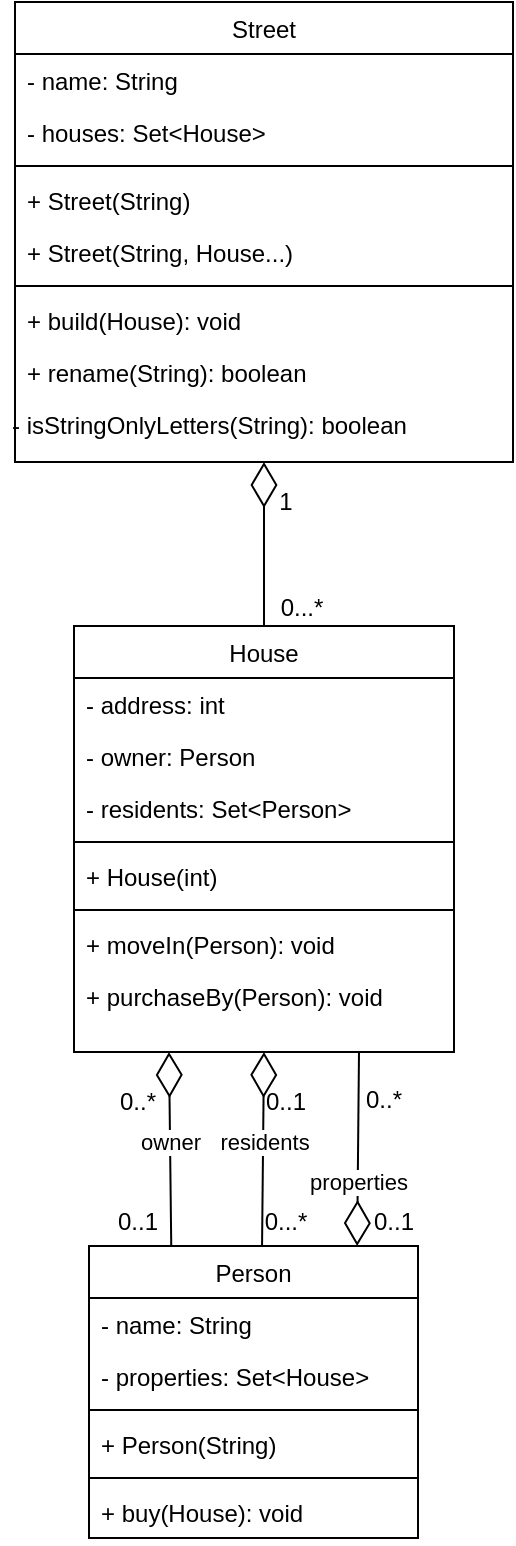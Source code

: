 <mxfile version="13.6.2" type="device" pages="2"><diagram id="C5RBs43oDa-KdzZeNtuy" name="Class diagram"><mxGraphModel dx="1086" dy="806" grid="1" gridSize="10" guides="1" tooltips="1" connect="1" arrows="1" fold="1" page="1" pageScale="1" pageWidth="827" pageHeight="1169" math="0" shadow="0"><root><mxCell id="WIyWlLk6GJQsqaUBKTNV-0"/><mxCell id="WIyWlLk6GJQsqaUBKTNV-1" parent="WIyWlLk6GJQsqaUBKTNV-0"/><mxCell id="44R11H97Xbmms-NBSQaq-24" style="rounded=0;orthogonalLoop=1;jettySize=auto;html=1;entryX=0.5;entryY=1;entryDx=0;entryDy=0;endArrow=diamondThin;endFill=0;endSize=20;" parent="WIyWlLk6GJQsqaUBKTNV-1" source="44R11H97Xbmms-NBSQaq-2" target="44R11H97Xbmms-NBSQaq-10" edge="1"><mxGeometry relative="1" as="geometry"><mxPoint x="414" y="300" as="targetPoint"/></mxGeometry></mxCell><mxCell id="44R11H97Xbmms-NBSQaq-26" value="properties" style="rounded=0;orthogonalLoop=1;jettySize=auto;html=1;exitX=0.75;exitY=1;exitDx=0;exitDy=0;endArrow=diamondThin;endFill=0;endSize=20;entryX=0.815;entryY=0;entryDx=0;entryDy=0;entryPerimeter=0;" parent="WIyWlLk6GJQsqaUBKTNV-1" source="44R11H97Xbmms-NBSQaq-2" target="zkfFHV4jXpPFQw0GAbJ--0" edge="1"><mxGeometry x="0.34" relative="1" as="geometry"><mxPoint x="472" y="737" as="targetPoint"/><mxPoint as="offset"/></mxGeometry></mxCell><mxCell id="44R11H97Xbmms-NBSQaq-2" value="House" style="swimlane;fontStyle=0;align=center;verticalAlign=top;childLayout=stackLayout;horizontal=1;startSize=26;horizontalStack=0;resizeParent=1;resizeLast=0;collapsible=1;marginBottom=0;rounded=0;shadow=0;strokeWidth=1;" parent="WIyWlLk6GJQsqaUBKTNV-1" vertex="1"><mxGeometry x="328" y="372" width="190" height="213" as="geometry"><mxRectangle x="230" y="140" width="160" height="26" as="alternateBounds"/></mxGeometry></mxCell><mxCell id="44R11H97Xbmms-NBSQaq-3" value="- address: int" style="text;align=left;verticalAlign=top;spacingLeft=4;spacingRight=4;overflow=hidden;rotatable=0;points=[[0,0.5],[1,0.5]];portConstraint=eastwest;" parent="44R11H97Xbmms-NBSQaq-2" vertex="1"><mxGeometry y="26" width="190" height="26" as="geometry"/></mxCell><mxCell id="44R11H97Xbmms-NBSQaq-4" value="- owner: Person" style="text;align=left;verticalAlign=top;spacingLeft=4;spacingRight=4;overflow=hidden;rotatable=0;points=[[0,0.5],[1,0.5]];portConstraint=eastwest;rounded=0;shadow=0;html=0;" parent="44R11H97Xbmms-NBSQaq-2" vertex="1"><mxGeometry y="52" width="190" height="26" as="geometry"/></mxCell><mxCell id="44R11H97Xbmms-NBSQaq-8" value="- residents: Set&lt;Person&gt;" style="text;align=left;verticalAlign=top;spacingLeft=4;spacingRight=4;overflow=hidden;rotatable=0;points=[[0,0.5],[1,0.5]];portConstraint=eastwest;rounded=0;shadow=0;html=0;" parent="44R11H97Xbmms-NBSQaq-2" vertex="1"><mxGeometry y="78" width="190" height="26" as="geometry"/></mxCell><mxCell id="44R11H97Xbmms-NBSQaq-5" value="" style="line;html=1;strokeWidth=1;align=left;verticalAlign=middle;spacingTop=-1;spacingLeft=3;spacingRight=3;rotatable=0;labelPosition=right;points=[];portConstraint=eastwest;" parent="44R11H97Xbmms-NBSQaq-2" vertex="1"><mxGeometry y="104" width="190" height="8" as="geometry"/></mxCell><mxCell id="44R11H97Xbmms-NBSQaq-6" value="+ House(int)" style="text;align=left;verticalAlign=top;spacingLeft=4;spacingRight=4;overflow=hidden;rotatable=0;points=[[0,0.5],[1,0.5]];portConstraint=eastwest;" parent="44R11H97Xbmms-NBSQaq-2" vertex="1"><mxGeometry y="112" width="190" height="26" as="geometry"/></mxCell><mxCell id="44R11H97Xbmms-NBSQaq-17" value="" style="line;html=1;strokeWidth=1;align=left;verticalAlign=middle;spacingTop=-1;spacingLeft=3;spacingRight=3;rotatable=0;labelPosition=right;points=[];portConstraint=eastwest;" parent="44R11H97Xbmms-NBSQaq-2" vertex="1"><mxGeometry y="138" width="190" height="8" as="geometry"/></mxCell><mxCell id="44R11H97Xbmms-NBSQaq-7" value="+ moveIn(Person): void" style="text;align=left;verticalAlign=top;spacingLeft=4;spacingRight=4;overflow=hidden;rotatable=0;points=[[0,0.5],[1,0.5]];portConstraint=eastwest;" parent="44R11H97Xbmms-NBSQaq-2" vertex="1"><mxGeometry y="146" width="190" height="26" as="geometry"/></mxCell><mxCell id="44R11H97Xbmms-NBSQaq-9" value="+ purchaseBy(Person): void" style="text;align=left;verticalAlign=top;spacingLeft=4;spacingRight=4;overflow=hidden;rotatable=0;points=[[0,0.5],[1,0.5]];portConstraint=eastwest;" parent="44R11H97Xbmms-NBSQaq-2" vertex="1"><mxGeometry y="172" width="190" height="26" as="geometry"/></mxCell><mxCell id="44R11H97Xbmms-NBSQaq-25" style="rounded=0;orthogonalLoop=1;jettySize=auto;html=1;endArrow=diamondThin;endFill=0;endSize=20;entryX=0.25;entryY=1;entryDx=0;entryDy=0;exitX=0.25;exitY=0;exitDx=0;exitDy=0;" parent="WIyWlLk6GJQsqaUBKTNV-1" source="zkfFHV4jXpPFQw0GAbJ--0" target="44R11H97Xbmms-NBSQaq-2" edge="1"><mxGeometry relative="1" as="geometry"><mxPoint x="414" y="610" as="targetPoint"/></mxGeometry></mxCell><mxCell id="RS3pbsvOPRK0f2re0Lih-5" value="owner" style="edgeLabel;html=1;align=center;verticalAlign=middle;resizable=0;points=[];" parent="44R11H97Xbmms-NBSQaq-25" vertex="1" connectable="0"><mxGeometry x="-0.134" relative="1" as="geometry"><mxPoint y="-10" as="offset"/></mxGeometry></mxCell><mxCell id="44R11H97Xbmms-NBSQaq-21" value="- isStringOnlyLetters(String): boolean" style="text;align=left;verticalAlign=top;spacingLeft=4;spacingRight=4;overflow=hidden;rotatable=0;points=[[0,0.5],[1,0.5]];portConstraint=eastwest;" parent="WIyWlLk6GJQsqaUBKTNV-1" vertex="1"><mxGeometry x="291" y="258" width="246" height="26" as="geometry"/></mxCell><mxCell id="44R11H97Xbmms-NBSQaq-27" style="edgeStyle=none;rounded=0;orthogonalLoop=1;jettySize=auto;html=1;endArrow=diamondThin;endFill=0;endSize=20;entryX=0.5;entryY=1;entryDx=0;entryDy=0;exitX=0.526;exitY=0;exitDx=0;exitDy=0;exitPerimeter=0;" parent="WIyWlLk6GJQsqaUBKTNV-1" source="zkfFHV4jXpPFQw0GAbJ--0" target="44R11H97Xbmms-NBSQaq-2" edge="1"><mxGeometry relative="1" as="geometry"><mxPoint x="423" y="585" as="targetPoint"/></mxGeometry></mxCell><mxCell id="RS3pbsvOPRK0f2re0Lih-4" value="residents" style="edgeLabel;html=1;align=center;verticalAlign=middle;resizable=0;points=[];" parent="44R11H97Xbmms-NBSQaq-27" vertex="1" connectable="0"><mxGeometry x="-0.144" y="-1" relative="1" as="geometry"><mxPoint x="-0.44" y="-10.51" as="offset"/></mxGeometry></mxCell><mxCell id="zkfFHV4jXpPFQw0GAbJ--0" value="Person" style="swimlane;fontStyle=0;align=center;verticalAlign=top;childLayout=stackLayout;horizontal=1;startSize=26;horizontalStack=0;resizeParent=1;resizeLast=0;collapsible=1;marginBottom=0;rounded=0;shadow=0;strokeWidth=1;" parent="WIyWlLk6GJQsqaUBKTNV-1" vertex="1"><mxGeometry x="335.5" y="682" width="164.5" height="146" as="geometry"><mxRectangle x="230" y="140" width="160" height="26" as="alternateBounds"/></mxGeometry></mxCell><mxCell id="zkfFHV4jXpPFQw0GAbJ--1" value="- name: String" style="text;align=left;verticalAlign=top;spacingLeft=4;spacingRight=4;overflow=hidden;rotatable=0;points=[[0,0.5],[1,0.5]];portConstraint=eastwest;" parent="zkfFHV4jXpPFQw0GAbJ--0" vertex="1"><mxGeometry y="26" width="164.5" height="26" as="geometry"/></mxCell><mxCell id="zkfFHV4jXpPFQw0GAbJ--2" value="- properties: Set&lt;House&gt;" style="text;align=left;verticalAlign=top;spacingLeft=4;spacingRight=4;overflow=hidden;rotatable=0;points=[[0,0.5],[1,0.5]];portConstraint=eastwest;rounded=0;shadow=0;html=0;" parent="zkfFHV4jXpPFQw0GAbJ--0" vertex="1"><mxGeometry y="52" width="164.5" height="26" as="geometry"/></mxCell><mxCell id="zkfFHV4jXpPFQw0GAbJ--4" value="" style="line;html=1;strokeWidth=1;align=left;verticalAlign=middle;spacingTop=-1;spacingLeft=3;spacingRight=3;rotatable=0;labelPosition=right;points=[];portConstraint=eastwest;" parent="zkfFHV4jXpPFQw0GAbJ--0" vertex="1"><mxGeometry y="78" width="164.5" height="8" as="geometry"/></mxCell><mxCell id="zkfFHV4jXpPFQw0GAbJ--5" value="+ Person(String)" style="text;align=left;verticalAlign=top;spacingLeft=4;spacingRight=4;overflow=hidden;rotatable=0;points=[[0,0.5],[1,0.5]];portConstraint=eastwest;" parent="zkfFHV4jXpPFQw0GAbJ--0" vertex="1"><mxGeometry y="86" width="164.5" height="26" as="geometry"/></mxCell><mxCell id="44R11H97Xbmms-NBSQaq-16" value="" style="line;html=1;strokeWidth=1;align=left;verticalAlign=middle;spacingTop=-1;spacingLeft=3;spacingRight=3;rotatable=0;labelPosition=right;points=[];portConstraint=eastwest;" parent="zkfFHV4jXpPFQw0GAbJ--0" vertex="1"><mxGeometry y="112" width="164.5" height="8" as="geometry"/></mxCell><mxCell id="44R11H97Xbmms-NBSQaq-1" value="+ buy(House): void" style="text;align=left;verticalAlign=top;spacingLeft=4;spacingRight=4;overflow=hidden;rotatable=0;points=[[0,0.5],[1,0.5]];portConstraint=eastwest;" parent="zkfFHV4jXpPFQw0GAbJ--0" vertex="1"><mxGeometry y="120" width="164.5" height="26" as="geometry"/></mxCell><mxCell id="44R11H97Xbmms-NBSQaq-28" value="1" style="text;html=1;strokeColor=none;fillColor=none;align=center;verticalAlign=middle;whiteSpace=wrap;rounded=0;" parent="WIyWlLk6GJQsqaUBKTNV-1" vertex="1"><mxGeometry x="414" y="300" width="40" height="20" as="geometry"/></mxCell><mxCell id="44R11H97Xbmms-NBSQaq-29" value="0...*" style="text;html=1;strokeColor=none;fillColor=none;align=center;verticalAlign=middle;whiteSpace=wrap;rounded=0;" parent="WIyWlLk6GJQsqaUBKTNV-1" vertex="1"><mxGeometry x="422" y="353" width="40" height="20" as="geometry"/></mxCell><mxCell id="44R11H97Xbmms-NBSQaq-31" value="0..*" style="text;html=1;strokeColor=none;fillColor=none;align=center;verticalAlign=middle;whiteSpace=wrap;rounded=0;" parent="WIyWlLk6GJQsqaUBKTNV-1" vertex="1"><mxGeometry x="463" y="599" width="40" height="20" as="geometry"/></mxCell><mxCell id="44R11H97Xbmms-NBSQaq-32" value="0..1" style="text;html=1;strokeColor=none;fillColor=none;align=center;verticalAlign=middle;whiteSpace=wrap;rounded=0;" parent="WIyWlLk6GJQsqaUBKTNV-1" vertex="1"><mxGeometry x="468" y="660" width="40" height="20" as="geometry"/></mxCell><mxCell id="44R11H97Xbmms-NBSQaq-33" value="0..1" style="text;html=1;strokeColor=none;fillColor=none;align=center;verticalAlign=middle;whiteSpace=wrap;rounded=0;" parent="WIyWlLk6GJQsqaUBKTNV-1" vertex="1"><mxGeometry x="414" y="600" width="40" height="20" as="geometry"/></mxCell><mxCell id="44R11H97Xbmms-NBSQaq-34" value="0...*" style="text;html=1;strokeColor=none;fillColor=none;align=center;verticalAlign=middle;whiteSpace=wrap;rounded=0;" parent="WIyWlLk6GJQsqaUBKTNV-1" vertex="1"><mxGeometry x="414" y="660" width="40" height="20" as="geometry"/></mxCell><mxCell id="44R11H97Xbmms-NBSQaq-35" value="0..*" style="text;html=1;strokeColor=none;fillColor=none;align=center;verticalAlign=middle;whiteSpace=wrap;rounded=0;" parent="WIyWlLk6GJQsqaUBKTNV-1" vertex="1"><mxGeometry x="340" y="600" width="40" height="20" as="geometry"/></mxCell><mxCell id="44R11H97Xbmms-NBSQaq-36" value="0..1" style="text;html=1;strokeColor=none;fillColor=none;align=center;verticalAlign=middle;whiteSpace=wrap;rounded=0;" parent="WIyWlLk6GJQsqaUBKTNV-1" vertex="1"><mxGeometry x="340" y="660" width="40" height="20" as="geometry"/></mxCell><mxCell id="44R11H97Xbmms-NBSQaq-10" value="Street" style="swimlane;fontStyle=0;align=center;verticalAlign=top;childLayout=stackLayout;horizontal=1;startSize=26;horizontalStack=0;resizeParent=1;resizeLast=0;collapsible=1;marginBottom=0;rounded=0;shadow=0;strokeWidth=1;" parent="WIyWlLk6GJQsqaUBKTNV-1" vertex="1"><mxGeometry x="298.5" y="60" width="249" height="230" as="geometry"><mxRectangle x="230" y="140" width="160" height="26" as="alternateBounds"/></mxGeometry></mxCell><mxCell id="44R11H97Xbmms-NBSQaq-11" value="- name: String" style="text;align=left;verticalAlign=top;spacingLeft=4;spacingRight=4;overflow=hidden;rotatable=0;points=[[0,0.5],[1,0.5]];portConstraint=eastwest;" parent="44R11H97Xbmms-NBSQaq-10" vertex="1"><mxGeometry y="26" width="249" height="26" as="geometry"/></mxCell><mxCell id="44R11H97Xbmms-NBSQaq-12" value="- houses: Set&lt;House&gt;" style="text;align=left;verticalAlign=top;spacingLeft=4;spacingRight=4;overflow=hidden;rotatable=0;points=[[0,0.5],[1,0.5]];portConstraint=eastwest;rounded=0;shadow=0;html=0;" parent="44R11H97Xbmms-NBSQaq-10" vertex="1"><mxGeometry y="52" width="249" height="26" as="geometry"/></mxCell><mxCell id="44R11H97Xbmms-NBSQaq-13" value="" style="line;html=1;strokeWidth=1;align=left;verticalAlign=middle;spacingTop=-1;spacingLeft=3;spacingRight=3;rotatable=0;labelPosition=right;points=[];portConstraint=eastwest;" parent="44R11H97Xbmms-NBSQaq-10" vertex="1"><mxGeometry y="78" width="249" height="8" as="geometry"/></mxCell><mxCell id="44R11H97Xbmms-NBSQaq-14" value="+ Street(String)" style="text;align=left;verticalAlign=top;spacingLeft=4;spacingRight=4;overflow=hidden;rotatable=0;points=[[0,0.5],[1,0.5]];portConstraint=eastwest;" parent="44R11H97Xbmms-NBSQaq-10" vertex="1"><mxGeometry y="86" width="249" height="26" as="geometry"/></mxCell><mxCell id="44R11H97Xbmms-NBSQaq-15" value="+ Street(String, House...)" style="text;align=left;verticalAlign=top;spacingLeft=4;spacingRight=4;overflow=hidden;rotatable=0;points=[[0,0.5],[1,0.5]];portConstraint=eastwest;" parent="44R11H97Xbmms-NBSQaq-10" vertex="1"><mxGeometry y="112" width="249" height="26" as="geometry"/></mxCell><mxCell id="44R11H97Xbmms-NBSQaq-18" value="" style="line;html=1;strokeWidth=1;align=left;verticalAlign=middle;spacingTop=-1;spacingLeft=3;spacingRight=3;rotatable=0;labelPosition=right;points=[];portConstraint=eastwest;" parent="44R11H97Xbmms-NBSQaq-10" vertex="1"><mxGeometry y="138" width="249" height="8" as="geometry"/></mxCell><mxCell id="44R11H97Xbmms-NBSQaq-19" value="+ build(House): void" style="text;align=left;verticalAlign=top;spacingLeft=4;spacingRight=4;overflow=hidden;rotatable=0;points=[[0,0.5],[1,0.5]];portConstraint=eastwest;" parent="44R11H97Xbmms-NBSQaq-10" vertex="1"><mxGeometry y="146" width="249" height="26" as="geometry"/></mxCell><mxCell id="44R11H97Xbmms-NBSQaq-20" value="+ rename(String): boolean" style="text;align=left;verticalAlign=top;spacingLeft=4;spacingRight=4;overflow=hidden;rotatable=0;points=[[0,0.5],[1,0.5]];portConstraint=eastwest;" parent="44R11H97Xbmms-NBSQaq-10" vertex="1"><mxGeometry y="172" width="249" height="26" as="geometry"/></mxCell></root></mxGraphModel></diagram><diagram id="hkpJVyIlT1MpVjszizhP" name="Street object relationships"><mxGraphModel dx="1022" dy="657" grid="1" gridSize="10" guides="1" tooltips="1" connect="1" arrows="1" fold="1" page="1" pageScale="1" pageWidth="827" pageHeight="1169" math="0" shadow="0"><root><mxCell id="RMeaqfDqUQBMKQxIePVt-0"/><mxCell id="RMeaqfDqUQBMKQxIePVt-1" parent="RMeaqfDqUQBMKQxIePVt-0"/><mxCell id="RMeaqfDqUQBMKQxIePVt-2" value="" style="rounded=0;whiteSpace=wrap;html=1;fillColor=none;fontSize=12;" vertex="1" parent="RMeaqfDqUQBMKQxIePVt-1"><mxGeometry x="306.88" y="597" width="410" height="223" as="geometry"/></mxCell><mxCell id="RMeaqfDqUQBMKQxIePVt-3" value="" style="ellipse;whiteSpace=wrap;html=1;fillColor=none;" vertex="1" parent="RMeaqfDqUQBMKQxIePVt-1"><mxGeometry x="315" y="616.5" width="200" height="150" as="geometry"/></mxCell><mxCell id="RMeaqfDqUQBMKQxIePVt-4" value="" style="ellipse;whiteSpace=wrap;html=1;fillColor=none;" vertex="1" parent="RMeaqfDqUQBMKQxIePVt-1"><mxGeometry x="318.75" y="25.5" width="200" height="150" as="geometry"/></mxCell><mxCell id="RMeaqfDqUQBMKQxIePVt-5" value="&lt;font style=&quot;font-size: 14px;&quot;&gt;House&lt;/font&gt;" style="text;html=1;strokeColor=none;fillColor=none;align=center;verticalAlign=middle;whiteSpace=wrap;rounded=0;fontSize=14;" vertex="1" parent="RMeaqfDqUQBMKQxIePVt-1"><mxGeometry x="398.75" y="35.5" width="40" height="20" as="geometry"/></mxCell><mxCell id="RMeaqfDqUQBMKQxIePVt-6" value="address" style="text;html=1;strokeColor=none;fillColor=none;align=center;verticalAlign=middle;whiteSpace=wrap;rounded=0;fontSize=12;" vertex="1" parent="RMeaqfDqUQBMKQxIePVt-1"><mxGeometry x="378.75" y="75.5" width="40" height="20" as="geometry"/></mxCell><mxCell id="RMeaqfDqUQBMKQxIePVt-7" value="12" style="text;html=1;strokeColor=none;fillColor=none;align=center;verticalAlign=middle;whiteSpace=wrap;rounded=0;fontSize=12;" vertex="1" parent="RMeaqfDqUQBMKQxIePVt-1"><mxGeometry x="426.25" y="75.5" width="40" height="20" as="geometry"/></mxCell><mxCell id="RMeaqfDqUQBMKQxIePVt-8" value="" style="rounded=0;whiteSpace=wrap;html=1;fontSize=12;" vertex="1" parent="RMeaqfDqUQBMKQxIePVt-1"><mxGeometry x="198.75" y="65.5" width="25" height="25" as="geometry"/></mxCell><mxCell id="RMeaqfDqUQBMKQxIePVt-9" value="" style="ellipse;whiteSpace=wrap;html=1;aspect=fixed;fontSize=12;fillColor=#000000;" vertex="1" parent="RMeaqfDqUQBMKQxIePVt-1"><mxGeometry x="206.25" y="73" width="10" height="10" as="geometry"/></mxCell><mxCell id="RMeaqfDqUQBMKQxIePVt-10" value="" style="rounded=0;whiteSpace=wrap;html=1;fontSize=12;" vertex="1" parent="RMeaqfDqUQBMKQxIePVt-1"><mxGeometry x="433.75" y="104" width="25" height="25" as="geometry"/></mxCell><mxCell id="RMeaqfDqUQBMKQxIePVt-11" value="" style="ellipse;whiteSpace=wrap;html=1;aspect=fixed;fontSize=12;fillColor=#000000;" vertex="1" parent="RMeaqfDqUQBMKQxIePVt-1"><mxGeometry x="441.25" y="111.5" width="10" height="10" as="geometry"/></mxCell><mxCell id="RMeaqfDqUQBMKQxIePVt-12" value="" style="rounded=0;whiteSpace=wrap;html=1;fontSize=12;" vertex="1" parent="RMeaqfDqUQBMKQxIePVt-1"><mxGeometry x="433.75" y="135.5" width="25" height="25" as="geometry"/></mxCell><mxCell id="RMeaqfDqUQBMKQxIePVt-13" value="" style="ellipse;whiteSpace=wrap;html=1;aspect=fixed;fontSize=12;fillColor=#000000;" vertex="1" parent="RMeaqfDqUQBMKQxIePVt-1"><mxGeometry x="441.25" y="143" width="10" height="10" as="geometry"/></mxCell><mxCell id="RMeaqfDqUQBMKQxIePVt-14" value="owner" style="text;html=1;strokeColor=none;fillColor=none;align=center;verticalAlign=middle;whiteSpace=wrap;rounded=0;fontSize=12;" vertex="1" parent="RMeaqfDqUQBMKQxIePVt-1"><mxGeometry x="378.75" y="106.5" width="40" height="20" as="geometry"/></mxCell><mxCell id="RMeaqfDqUQBMKQxIePVt-15" value="residents" style="text;html=1;strokeColor=none;fillColor=none;align=center;verticalAlign=middle;whiteSpace=wrap;rounded=0;fontSize=12;" vertex="1" parent="RMeaqfDqUQBMKQxIePVt-1"><mxGeometry x="378.75" y="138" width="40" height="20" as="geometry"/></mxCell><mxCell id="RMeaqfDqUQBMKQxIePVt-16" value="House" style="text;html=1;strokeColor=none;fillColor=none;align=center;verticalAlign=middle;whiteSpace=wrap;rounded=0;fontSize=14;" vertex="1" parent="RMeaqfDqUQBMKQxIePVt-1"><mxGeometry x="191.25" y="25.5" width="40" height="20" as="geometry"/></mxCell><mxCell id="RMeaqfDqUQBMKQxIePVt-17" value="kossuth12" style="text;html=1;strokeColor=none;fillColor=none;align=center;verticalAlign=middle;whiteSpace=wrap;rounded=0;fontSize=12;" vertex="1" parent="RMeaqfDqUQBMKQxIePVt-1"><mxGeometry x="191.25" y="45.5" width="40" height="20" as="geometry"/></mxCell><mxCell id="RMeaqfDqUQBMKQxIePVt-18" value="" style="ellipse;whiteSpace=wrap;html=1;fontSize=12;fillColor=none;" vertex="1" parent="RMeaqfDqUQBMKQxIePVt-1"><mxGeometry x="573.75" y="20" width="130" height="101.5" as="geometry"/></mxCell><mxCell id="RMeaqfDqUQBMKQxIePVt-19" value="&lt;font style=&quot;font-size: 14px&quot;&gt;HashSet&lt;/font&gt;" style="text;html=1;strokeColor=none;fillColor=none;align=center;verticalAlign=middle;whiteSpace=wrap;rounded=0;fontSize=14;" vertex="1" parent="RMeaqfDqUQBMKQxIePVt-1"><mxGeometry x="618.75" y="35.5" width="40" height="20" as="geometry"/></mxCell><mxCell id="RMeaqfDqUQBMKQxIePVt-20" value="" style="rounded=0;whiteSpace=wrap;html=1;fontSize=12;" vertex="1" parent="RMeaqfDqUQBMKQxIePVt-1"><mxGeometry x="197.5" y="275.5" width="25" height="25" as="geometry"/></mxCell><mxCell id="RMeaqfDqUQBMKQxIePVt-21" value="" style="ellipse;whiteSpace=wrap;html=1;aspect=fixed;fontSize=12;fillColor=#000000;" vertex="1" parent="RMeaqfDqUQBMKQxIePVt-1"><mxGeometry x="205" y="283" width="10" height="10" as="geometry"/></mxCell><mxCell id="RMeaqfDqUQBMKQxIePVt-22" value="House" style="text;html=1;strokeColor=none;fillColor=none;align=center;verticalAlign=middle;whiteSpace=wrap;rounded=0;fontSize=14;" vertex="1" parent="RMeaqfDqUQBMKQxIePVt-1"><mxGeometry x="190" y="235.5" width="40" height="20" as="geometry"/></mxCell><mxCell id="RMeaqfDqUQBMKQxIePVt-23" value="kossuth14" style="text;html=1;strokeColor=none;fillColor=none;align=center;verticalAlign=middle;whiteSpace=wrap;rounded=0;fontSize=12;" vertex="1" parent="RMeaqfDqUQBMKQxIePVt-1"><mxGeometry x="190" y="255.5" width="40" height="20" as="geometry"/></mxCell><mxCell id="RMeaqfDqUQBMKQxIePVt-24" value="" style="ellipse;whiteSpace=wrap;html=1;fillColor=none;" vertex="1" parent="RMeaqfDqUQBMKQxIePVt-1"><mxGeometry x="317.5" y="225.5" width="200" height="150" as="geometry"/></mxCell><mxCell id="RMeaqfDqUQBMKQxIePVt-25" value="&lt;font style=&quot;font-size: 14px;&quot;&gt;House&lt;/font&gt;" style="text;html=1;strokeColor=none;fillColor=none;align=center;verticalAlign=middle;whiteSpace=wrap;rounded=0;fontSize=14;" vertex="1" parent="RMeaqfDqUQBMKQxIePVt-1"><mxGeometry x="397.5" y="235.5" width="40" height="20" as="geometry"/></mxCell><mxCell id="RMeaqfDqUQBMKQxIePVt-26" value="address" style="text;html=1;strokeColor=none;fillColor=none;align=center;verticalAlign=middle;whiteSpace=wrap;rounded=0;fontSize=12;" vertex="1" parent="RMeaqfDqUQBMKQxIePVt-1"><mxGeometry x="377.5" y="275.5" width="40" height="20" as="geometry"/></mxCell><mxCell id="RMeaqfDqUQBMKQxIePVt-27" value="14" style="text;html=1;strokeColor=none;fillColor=none;align=center;verticalAlign=middle;whiteSpace=wrap;rounded=0;fontSize=12;" vertex="1" parent="RMeaqfDqUQBMKQxIePVt-1"><mxGeometry x="425" y="275.5" width="40" height="20" as="geometry"/></mxCell><mxCell id="RMeaqfDqUQBMKQxIePVt-28" value="" style="rounded=0;whiteSpace=wrap;html=1;fontSize=12;" vertex="1" parent="RMeaqfDqUQBMKQxIePVt-1"><mxGeometry x="432.5" y="304" width="25" height="25" as="geometry"/></mxCell><mxCell id="RMeaqfDqUQBMKQxIePVt-29" value="" style="ellipse;whiteSpace=wrap;html=1;aspect=fixed;fontSize=12;fillColor=#000000;" vertex="1" parent="RMeaqfDqUQBMKQxIePVt-1"><mxGeometry x="440" y="311.5" width="10" height="10" as="geometry"/></mxCell><mxCell id="RMeaqfDqUQBMKQxIePVt-30" value="" style="rounded=0;whiteSpace=wrap;html=1;fontSize=12;" vertex="1" parent="RMeaqfDqUQBMKQxIePVt-1"><mxGeometry x="432.5" y="335.5" width="25" height="25" as="geometry"/></mxCell><mxCell id="RMeaqfDqUQBMKQxIePVt-31" value="" style="ellipse;whiteSpace=wrap;html=1;aspect=fixed;fontSize=12;fillColor=#000000;" vertex="1" parent="RMeaqfDqUQBMKQxIePVt-1"><mxGeometry x="440" y="343" width="10" height="10" as="geometry"/></mxCell><mxCell id="RMeaqfDqUQBMKQxIePVt-32" value="owner" style="text;html=1;strokeColor=none;fillColor=none;align=center;verticalAlign=middle;whiteSpace=wrap;rounded=0;fontSize=12;" vertex="1" parent="RMeaqfDqUQBMKQxIePVt-1"><mxGeometry x="377.5" y="306.5" width="40" height="20" as="geometry"/></mxCell><mxCell id="RMeaqfDqUQBMKQxIePVt-33" value="residents" style="text;html=1;strokeColor=none;fillColor=none;align=center;verticalAlign=middle;whiteSpace=wrap;rounded=0;fontSize=12;" vertex="1" parent="RMeaqfDqUQBMKQxIePVt-1"><mxGeometry x="377.5" y="338" width="40" height="20" as="geometry"/></mxCell><mxCell id="RMeaqfDqUQBMKQxIePVt-34" value="" style="ellipse;whiteSpace=wrap;html=1;fontSize=12;fillColor=none;" vertex="1" parent="RMeaqfDqUQBMKQxIePVt-1"><mxGeometry x="572.5" y="220" width="130" height="101.5" as="geometry"/></mxCell><mxCell id="RMeaqfDqUQBMKQxIePVt-35" value="&lt;font style=&quot;font-size: 14px&quot;&gt;HashSet&lt;/font&gt;" style="text;html=1;strokeColor=none;fillColor=none;align=center;verticalAlign=middle;whiteSpace=wrap;rounded=0;fontSize=14;" vertex="1" parent="RMeaqfDqUQBMKQxIePVt-1"><mxGeometry x="617.5" y="235.5" width="40" height="20" as="geometry"/></mxCell><mxCell id="RMeaqfDqUQBMKQxIePVt-36" value="" style="rounded=0;whiteSpace=wrap;html=1;fontSize=12;" vertex="1" parent="RMeaqfDqUQBMKQxIePVt-1"><mxGeometry x="196.25" y="450" width="25" height="25" as="geometry"/></mxCell><mxCell id="RMeaqfDqUQBMKQxIePVt-37" value="" style="ellipse;whiteSpace=wrap;html=1;aspect=fixed;fontSize=12;fillColor=#000000;" vertex="1" parent="RMeaqfDqUQBMKQxIePVt-1"><mxGeometry x="203.75" y="457.5" width="10" height="10" as="geometry"/></mxCell><mxCell id="RMeaqfDqUQBMKQxIePVt-38" value="Street" style="text;html=1;strokeColor=none;fillColor=none;align=center;verticalAlign=middle;whiteSpace=wrap;rounded=0;fontSize=14;" vertex="1" parent="RMeaqfDqUQBMKQxIePVt-1"><mxGeometry x="188.75" y="410" width="40" height="20" as="geometry"/></mxCell><mxCell id="RMeaqfDqUQBMKQxIePVt-39" value="kossuthStreet" style="text;html=1;strokeColor=none;fillColor=none;align=center;verticalAlign=middle;whiteSpace=wrap;rounded=0;fontSize=12;" vertex="1" parent="RMeaqfDqUQBMKQxIePVt-1"><mxGeometry x="188.75" y="430" width="40" height="20" as="geometry"/></mxCell><mxCell id="RMeaqfDqUQBMKQxIePVt-40" value="" style="ellipse;whiteSpace=wrap;html=1;fillColor=none;" vertex="1" parent="RMeaqfDqUQBMKQxIePVt-1"><mxGeometry x="316.25" y="420" width="200" height="150" as="geometry"/></mxCell><mxCell id="RMeaqfDqUQBMKQxIePVt-41" value="&lt;font style=&quot;font-size: 14px&quot;&gt;Street&lt;/font&gt;" style="text;html=1;strokeColor=none;fillColor=none;align=center;verticalAlign=middle;whiteSpace=wrap;rounded=0;fontSize=14;" vertex="1" parent="RMeaqfDqUQBMKQxIePVt-1"><mxGeometry x="396.25" y="430" width="40" height="20" as="geometry"/></mxCell><mxCell id="RMeaqfDqUQBMKQxIePVt-42" value="" style="rounded=0;whiteSpace=wrap;html=1;fontSize=12;" vertex="1" parent="RMeaqfDqUQBMKQxIePVt-1"><mxGeometry x="431.25" y="467.5" width="25" height="25" as="geometry"/></mxCell><mxCell id="RMeaqfDqUQBMKQxIePVt-43" value="" style="ellipse;whiteSpace=wrap;html=1;aspect=fixed;fontSize=12;fillColor=#000000;" vertex="1" parent="RMeaqfDqUQBMKQxIePVt-1"><mxGeometry x="438.75" y="475" width="10" height="10" as="geometry"/></mxCell><mxCell id="RMeaqfDqUQBMKQxIePVt-44" value="" style="rounded=0;whiteSpace=wrap;html=1;fontSize=12;" vertex="1" parent="RMeaqfDqUQBMKQxIePVt-1"><mxGeometry x="431.25" y="499" width="25" height="25" as="geometry"/></mxCell><mxCell id="RMeaqfDqUQBMKQxIePVt-45" value="" style="ellipse;whiteSpace=wrap;html=1;aspect=fixed;fontSize=12;fillColor=#000000;" vertex="1" parent="RMeaqfDqUQBMKQxIePVt-1"><mxGeometry x="438.75" y="506.5" width="10" height="10" as="geometry"/></mxCell><mxCell id="RMeaqfDqUQBMKQxIePVt-46" value="name" style="text;html=1;strokeColor=none;fillColor=none;align=center;verticalAlign=middle;whiteSpace=wrap;rounded=0;fontSize=12;" vertex="1" parent="RMeaqfDqUQBMKQxIePVt-1"><mxGeometry x="376.25" y="470" width="40" height="20" as="geometry"/></mxCell><mxCell id="RMeaqfDqUQBMKQxIePVt-47" value="houses" style="text;html=1;strokeColor=none;fillColor=none;align=center;verticalAlign=middle;whiteSpace=wrap;rounded=0;fontSize=12;" vertex="1" parent="RMeaqfDqUQBMKQxIePVt-1"><mxGeometry x="376.25" y="501.5" width="40" height="20" as="geometry"/></mxCell><mxCell id="RMeaqfDqUQBMKQxIePVt-48" value="" style="ellipse;whiteSpace=wrap;html=1;fontSize=12;fillColor=none;" vertex="1" parent="RMeaqfDqUQBMKQxIePVt-1"><mxGeometry x="571.25" y="420" width="130" height="101.5" as="geometry"/></mxCell><mxCell id="RMeaqfDqUQBMKQxIePVt-49" value="&lt;font style=&quot;font-size: 14px&quot;&gt;HashSet&lt;/font&gt;" style="text;html=1;strokeColor=none;fillColor=none;align=center;verticalAlign=middle;whiteSpace=wrap;rounded=0;fontSize=14;" vertex="1" parent="RMeaqfDqUQBMKQxIePVt-1"><mxGeometry x="616.25" y="435.5" width="40" height="20" as="geometry"/></mxCell><mxCell id="RMeaqfDqUQBMKQxIePVt-50" value="" style="rounded=0;whiteSpace=wrap;html=1;fontSize=12;" vertex="1" parent="RMeaqfDqUQBMKQxIePVt-1"><mxGeometry x="666.25" y="451.5" width="25" height="25" as="geometry"/></mxCell><mxCell id="RMeaqfDqUQBMKQxIePVt-51" value="" style="ellipse;whiteSpace=wrap;html=1;aspect=fixed;fontSize=12;fillColor=#000000;" vertex="1" parent="RMeaqfDqUQBMKQxIePVt-1"><mxGeometry x="673.75" y="459" width="10" height="10" as="geometry"/></mxCell><mxCell id="RMeaqfDqUQBMKQxIePVt-52" value="" style="rounded=0;whiteSpace=wrap;html=1;fontSize=12;" vertex="1" parent="RMeaqfDqUQBMKQxIePVt-1"><mxGeometry x="596.25" y="476.5" width="25" height="25" as="geometry"/></mxCell><mxCell id="RMeaqfDqUQBMKQxIePVt-53" value="" style="ellipse;whiteSpace=wrap;html=1;aspect=fixed;fontSize=12;fillColor=#000000;" vertex="1" parent="RMeaqfDqUQBMKQxIePVt-1"><mxGeometry x="603.75" y="484" width="10" height="10" as="geometry"/></mxCell><mxCell id="RMeaqfDqUQBMKQxIePVt-54" value="" style="rounded=0;whiteSpace=wrap;html=1;fontSize=12;" vertex="1" parent="RMeaqfDqUQBMKQxIePVt-1"><mxGeometry x="197.5" y="644" width="25" height="25" as="geometry"/></mxCell><mxCell id="RMeaqfDqUQBMKQxIePVt-55" value="" style="ellipse;whiteSpace=wrap;html=1;aspect=fixed;fontSize=12;fillColor=#000000;" vertex="1" parent="RMeaqfDqUQBMKQxIePVt-1"><mxGeometry x="205" y="651.5" width="10" height="10" as="geometry"/></mxCell><mxCell id="RMeaqfDqUQBMKQxIePVt-56" value="Street" style="text;html=1;strokeColor=none;fillColor=none;align=center;verticalAlign=middle;whiteSpace=wrap;rounded=0;fontSize=14;" vertex="1" parent="RMeaqfDqUQBMKQxIePVt-1"><mxGeometry x="190" y="604" width="40" height="20" as="geometry"/></mxCell><mxCell id="RMeaqfDqUQBMKQxIePVt-57" value="petofiStreet" style="text;html=1;strokeColor=none;fillColor=none;align=center;verticalAlign=middle;whiteSpace=wrap;rounded=0;fontSize=12;" vertex="1" parent="RMeaqfDqUQBMKQxIePVt-1"><mxGeometry x="190" y="624" width="40" height="20" as="geometry"/></mxCell><mxCell id="RMeaqfDqUQBMKQxIePVt-58" value="&lt;font style=&quot;font-size: 14px&quot;&gt;Street&lt;/font&gt;" style="text;html=1;strokeColor=none;fillColor=none;align=center;verticalAlign=middle;whiteSpace=wrap;rounded=0;fontSize=14;" vertex="1" parent="RMeaqfDqUQBMKQxIePVt-1"><mxGeometry x="395" y="626.5" width="40" height="20" as="geometry"/></mxCell><mxCell id="RMeaqfDqUQBMKQxIePVt-59" value="" style="rounded=0;whiteSpace=wrap;html=1;fontSize=12;" vertex="1" parent="RMeaqfDqUQBMKQxIePVt-1"><mxGeometry x="430" y="664" width="25" height="25" as="geometry"/></mxCell><mxCell id="RMeaqfDqUQBMKQxIePVt-60" value="" style="ellipse;whiteSpace=wrap;html=1;aspect=fixed;fontSize=12;fillColor=#000000;" vertex="1" parent="RMeaqfDqUQBMKQxIePVt-1"><mxGeometry x="437.5" y="671.5" width="10" height="10" as="geometry"/></mxCell><mxCell id="RMeaqfDqUQBMKQxIePVt-61" value="" style="rounded=0;whiteSpace=wrap;html=1;fontSize=12;" vertex="1" parent="RMeaqfDqUQBMKQxIePVt-1"><mxGeometry x="430" y="695.5" width="25" height="25" as="geometry"/></mxCell><mxCell id="RMeaqfDqUQBMKQxIePVt-62" value="" style="ellipse;whiteSpace=wrap;html=1;aspect=fixed;fontSize=12;fillColor=#000000;" vertex="1" parent="RMeaqfDqUQBMKQxIePVt-1"><mxGeometry x="437.5" y="703" width="10" height="10" as="geometry"/></mxCell><mxCell id="RMeaqfDqUQBMKQxIePVt-63" value="name" style="text;html=1;strokeColor=none;fillColor=none;align=center;verticalAlign=middle;whiteSpace=wrap;rounded=0;fontSize=12;" vertex="1" parent="RMeaqfDqUQBMKQxIePVt-1"><mxGeometry x="375" y="666.5" width="40" height="20" as="geometry"/></mxCell><mxCell id="RMeaqfDqUQBMKQxIePVt-64" value="houses" style="text;html=1;strokeColor=none;fillColor=none;align=center;verticalAlign=middle;whiteSpace=wrap;rounded=0;fontSize=12;" vertex="1" parent="RMeaqfDqUQBMKQxIePVt-1"><mxGeometry x="375" y="698" width="40" height="20" as="geometry"/></mxCell><mxCell id="RMeaqfDqUQBMKQxIePVt-65" value="" style="ellipse;whiteSpace=wrap;html=1;fontSize=12;fillColor=none;" vertex="1" parent="RMeaqfDqUQBMKQxIePVt-1"><mxGeometry x="570" y="626.5" width="130" height="101.5" as="geometry"/></mxCell><mxCell id="RMeaqfDqUQBMKQxIePVt-66" value="&lt;font style=&quot;font-size: 14px&quot;&gt;Hashset&lt;/font&gt;" style="text;html=1;strokeColor=none;fillColor=none;align=center;verticalAlign=middle;whiteSpace=wrap;rounded=0;fontSize=14;" vertex="1" parent="RMeaqfDqUQBMKQxIePVt-1"><mxGeometry x="615" y="642" width="40" height="20" as="geometry"/></mxCell><mxCell id="RMeaqfDqUQBMKQxIePVt-67" value="CAN BE GARBAGE COLLECTED after line 15&lt;br&gt;as object is not referenced from anywhere in code" style="text;html=1;strokeColor=none;fillColor=none;align=center;verticalAlign=middle;whiteSpace=wrap;rounded=0;fontSize=16;" vertex="1" parent="RMeaqfDqUQBMKQxIePVt-1"><mxGeometry x="307.88" y="787" width="390" height="20" as="geometry"/></mxCell><mxCell id="RMeaqfDqUQBMKQxIePVt-68" value="" style="endArrow=classic;html=1;fontSize=16;" edge="1" parent="RMeaqfDqUQBMKQxIePVt-1" source="RMeaqfDqUQBMKQxIePVt-9" target="RMeaqfDqUQBMKQxIePVt-4"><mxGeometry width="50" height="50" relative="1" as="geometry"><mxPoint x="360" y="270" as="sourcePoint"/><mxPoint x="410" y="220" as="targetPoint"/></mxGeometry></mxCell><mxCell id="RMeaqfDqUQBMKQxIePVt-69" value="" style="endArrow=classic;html=1;fontSize=16;" edge="1" parent="RMeaqfDqUQBMKQxIePVt-1" target="RMeaqfDqUQBMKQxIePVt-24"><mxGeometry width="50" height="50" relative="1" as="geometry"><mxPoint x="210" y="290" as="sourcePoint"/><mxPoint x="410" y="220" as="targetPoint"/></mxGeometry></mxCell><mxCell id="RMeaqfDqUQBMKQxIePVt-70" value="" style="endArrow=classic;html=1;fontSize=16;" edge="1" parent="RMeaqfDqUQBMKQxIePVt-1" source="RMeaqfDqUQBMKQxIePVt-37" target="RMeaqfDqUQBMKQxIePVt-40"><mxGeometry width="50" height="50" relative="1" as="geometry"><mxPoint x="360" y="270" as="sourcePoint"/><mxPoint x="410" y="220" as="targetPoint"/></mxGeometry></mxCell><mxCell id="RMeaqfDqUQBMKQxIePVt-71" value="" style="endArrow=classic;html=1;fontSize=16;" edge="1" parent="RMeaqfDqUQBMKQxIePVt-1" source="RMeaqfDqUQBMKQxIePVt-13" target="RMeaqfDqUQBMKQxIePVt-18"><mxGeometry width="50" height="50" relative="1" as="geometry"><mxPoint x="360" y="270" as="sourcePoint"/><mxPoint x="410" y="220" as="targetPoint"/></mxGeometry></mxCell><mxCell id="RMeaqfDqUQBMKQxIePVt-72" value="" style="endArrow=classic;html=1;fontSize=16;exitX=0;exitY=0.7;exitDx=0;exitDy=0;exitPerimeter=0;" edge="1" parent="RMeaqfDqUQBMKQxIePVt-1" source="RMeaqfDqUQBMKQxIePVt-31" target="RMeaqfDqUQBMKQxIePVt-34"><mxGeometry width="50" height="50" relative="1" as="geometry"><mxPoint x="360" y="270" as="sourcePoint"/><mxPoint x="410" y="220" as="targetPoint"/></mxGeometry></mxCell><mxCell id="RMeaqfDqUQBMKQxIePVt-73" value="" style="endArrow=classic;html=1;fontSize=16;exitX=1.125;exitY=0.35;exitDx=0;exitDy=0;exitPerimeter=0;" edge="1" parent="RMeaqfDqUQBMKQxIePVt-1" source="RMeaqfDqUQBMKQxIePVt-45" target="RMeaqfDqUQBMKQxIePVt-48"><mxGeometry width="50" height="50" relative="1" as="geometry"><mxPoint x="360" y="350" as="sourcePoint"/><mxPoint x="410" y="300" as="targetPoint"/></mxGeometry></mxCell><mxCell id="RMeaqfDqUQBMKQxIePVt-74" value="" style="endArrow=classic;html=1;fontSize=16;exitX=0.625;exitY=0.6;exitDx=0;exitDy=0;exitPerimeter=0;" edge="1" parent="RMeaqfDqUQBMKQxIePVt-1" source="RMeaqfDqUQBMKQxIePVt-53" target="RMeaqfDqUQBMKQxIePVt-24"><mxGeometry width="50" height="50" relative="1" as="geometry"><mxPoint x="360" y="350" as="sourcePoint"/><mxPoint x="410" y="300" as="targetPoint"/></mxGeometry></mxCell><mxCell id="RMeaqfDqUQBMKQxIePVt-75" value="" style="endArrow=classic;html=1;fontSize=16;" edge="1" parent="RMeaqfDqUQBMKQxIePVt-1" source="RMeaqfDqUQBMKQxIePVt-51" target="RMeaqfDqUQBMKQxIePVt-4"><mxGeometry width="50" height="50" relative="1" as="geometry"><mxPoint x="360" y="350" as="sourcePoint"/><mxPoint x="410" y="300" as="targetPoint"/></mxGeometry></mxCell><mxCell id="RMeaqfDqUQBMKQxIePVt-76" value="" style="endArrow=classic;html=1;entryX=-0.008;entryY=0.567;entryDx=0;entryDy=0;entryPerimeter=0;" edge="1" parent="RMeaqfDqUQBMKQxIePVt-1" source="RMeaqfDqUQBMKQxIePVt-62" target="RMeaqfDqUQBMKQxIePVt-65"><mxGeometry width="50" height="50" relative="1" as="geometry"><mxPoint x="460" y="620" as="sourcePoint"/><mxPoint x="510" y="570" as="targetPoint"/></mxGeometry></mxCell></root></mxGraphModel></diagram></mxfile>